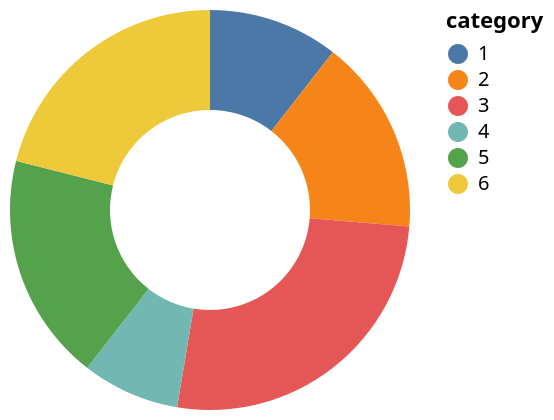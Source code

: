 {
  "$schema": "https://vega.github.io/schema/vega-lite/v5.json",
  "description": "A simple donut chart with embedded data.",
  "data": {
    "values": [
      { "category": 1, "value": 4 },
      { "category": 2, "value": 6 },
      { "category": 3, "value": 10 },
      { "category": 4, "value": 3 },
      { "category": 5, "value": 7 },
      { "category": 6, "value": 8 }
    ]
  },
  "mark": { "type": "arc", "innerRadius": 50 },
  "encoding": {
    "theta": { "field": "value", "type": "quantitative" },
    "color": { "field": "category", "type": "nominal" }
  }
}
